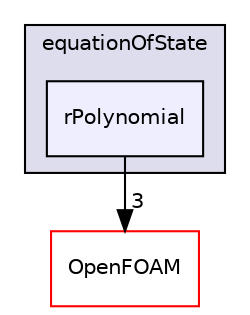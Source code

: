 digraph "src/thermophysicalModels/specie/equationOfState/rPolynomial" {
  bgcolor=transparent;
  compound=true
  node [ fontsize="10", fontname="Helvetica"];
  edge [ labelfontsize="10", labelfontname="Helvetica"];
  subgraph clusterdir_f6178c4a32c891ac3a18c9e9fb558e23 {
    graph [ bgcolor="#ddddee", pencolor="black", label="equationOfState" fontname="Helvetica", fontsize="10", URL="dir_f6178c4a32c891ac3a18c9e9fb558e23.html"]
  dir_a37918e3ca6e763b57fbce25888c061b [shape=box, label="rPolynomial", style="filled", fillcolor="#eeeeff", pencolor="black", URL="dir_a37918e3ca6e763b57fbce25888c061b.html"];
  }
  dir_c5473ff19b20e6ec4dfe5c310b3778a8 [shape=box label="OpenFOAM" color="red" URL="dir_c5473ff19b20e6ec4dfe5c310b3778a8.html"];
  dir_a37918e3ca6e763b57fbce25888c061b->dir_c5473ff19b20e6ec4dfe5c310b3778a8 [headlabel="3", labeldistance=1.5 headhref="dir_003839_002151.html"];
}
